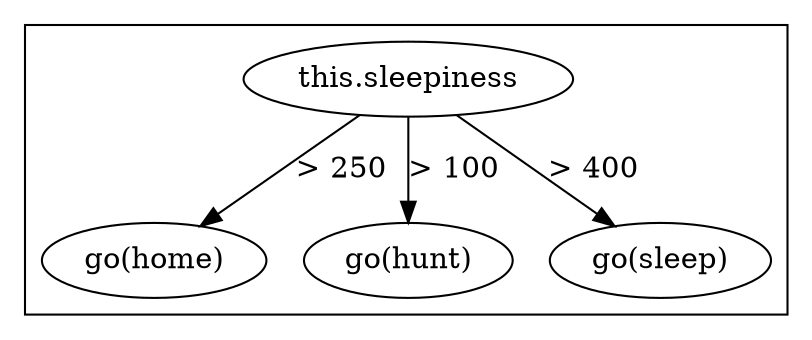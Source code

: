 // name your digraph
digraph myBehaviour {
	// Declare function calls on the graph
	goHome [label="go(home)"]
	goHunt [label="go(hunt)"]
	goSleep [label="go(sleep)"]

	// Cluster states by using subgraphs
	subgraph clustermyState {
		cond [label="this.sleepiness"];
		cond -> goHunt [label="> 100"];
		cond -> goHome [label="> 250"];
		cond -> goSleep [label="> 400"];
	}
}
